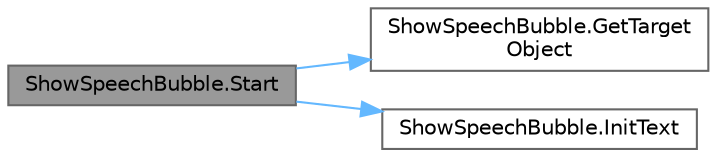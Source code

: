 digraph "ShowSpeechBubble.Start"
{
 // LATEX_PDF_SIZE
  bgcolor="transparent";
  edge [fontname=Helvetica,fontsize=10,labelfontname=Helvetica,labelfontsize=10];
  node [fontname=Helvetica,fontsize=10,shape=box,height=0.2,width=0.4];
  rankdir="LR";
  Node1 [id="Node000001",label="ShowSpeechBubble.Start",height=0.2,width=0.4,color="gray40", fillcolor="grey60", style="filled", fontcolor="black",tooltip=" "];
  Node1 -> Node2 [id="edge1_Node000001_Node000002",color="steelblue1",style="solid",tooltip=" "];
  Node2 [id="Node000002",label="ShowSpeechBubble.GetTarget\lObject",height=0.2,width=0.4,color="grey40", fillcolor="white", style="filled",URL="$class_show_speech_bubble.html#a856c73133377bf2436a3b44ed899acc5",tooltip=" "];
  Node1 -> Node3 [id="edge2_Node000001_Node000003",color="steelblue1",style="solid",tooltip=" "];
  Node3 [id="Node000003",label="ShowSpeechBubble.InitText",height=0.2,width=0.4,color="grey40", fillcolor="white", style="filled",URL="$class_show_speech_bubble.html#ab16713e1ed74e6d391c3540ec8d0ca3a",tooltip=" "];
}
